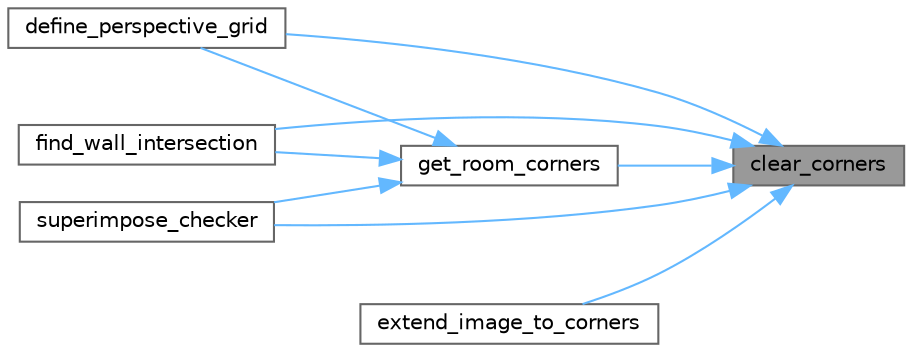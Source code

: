 digraph "clear_corners"
{
 // LATEX_PDF_SIZE
  bgcolor="transparent";
  edge [fontname=Helvetica,fontsize=10,labelfontname=Helvetica,labelfontsize=10];
  node [fontname=Helvetica,fontsize=10,shape=box,height=0.2,width=0.4];
  rankdir="RL";
  Node1 [id="Node000001",label="clear_corners",height=0.2,width=0.4,color="gray40", fillcolor="grey60", style="filled", fontcolor="black",tooltip=" "];
  Node1 -> Node2 [id="edge1_Node000001_Node000002",dir="back",color="steelblue1",style="solid",tooltip=" "];
  Node2 [id="Node000002",label="define_perspective_grid",height=0.2,width=0.4,color="grey40", fillcolor="white", style="filled",URL="$a00206.html#ae4a382139afef48e3b930752120b4c35",tooltip=" "];
  Node1 -> Node3 [id="edge2_Node000001_Node000003",dir="back",color="steelblue1",style="solid",tooltip=" "];
  Node3 [id="Node000003",label="extend_image_to_corners",height=0.2,width=0.4,color="grey40", fillcolor="white", style="filled",URL="$a00206.html#a2e21d867efbc8b743664f8b6f41d1b8e",tooltip=" "];
  Node1 -> Node4 [id="edge3_Node000001_Node000004",dir="back",color="steelblue1",style="solid",tooltip=" "];
  Node4 [id="Node000004",label="find_wall_intersection",height=0.2,width=0.4,color="grey40", fillcolor="white", style="filled",URL="$a00206.html#af69d43ebb2e1d46a4e6313f41860c4fb",tooltip=" "];
  Node1 -> Node5 [id="edge4_Node000001_Node000005",dir="back",color="steelblue1",style="solid",tooltip=" "];
  Node5 [id="Node000005",label="get_room_corners",height=0.2,width=0.4,color="grey40", fillcolor="white", style="filled",URL="$a00206.html#a1cc866ee6a78b68a77485eb1eb0f00ba",tooltip=" "];
  Node5 -> Node2 [id="edge5_Node000005_Node000002",dir="back",color="steelblue1",style="solid",tooltip=" "];
  Node5 -> Node4 [id="edge6_Node000005_Node000004",dir="back",color="steelblue1",style="solid",tooltip=" "];
  Node5 -> Node6 [id="edge7_Node000005_Node000006",dir="back",color="steelblue1",style="solid",tooltip=" "];
  Node6 [id="Node000006",label="superimpose_checker",height=0.2,width=0.4,color="grey40", fillcolor="white", style="filled",URL="$a00206.html#abeac4cbae89aef891cee148cbbbc6232",tooltip=" "];
  Node1 -> Node6 [id="edge8_Node000001_Node000006",dir="back",color="steelblue1",style="solid",tooltip=" "];
}
